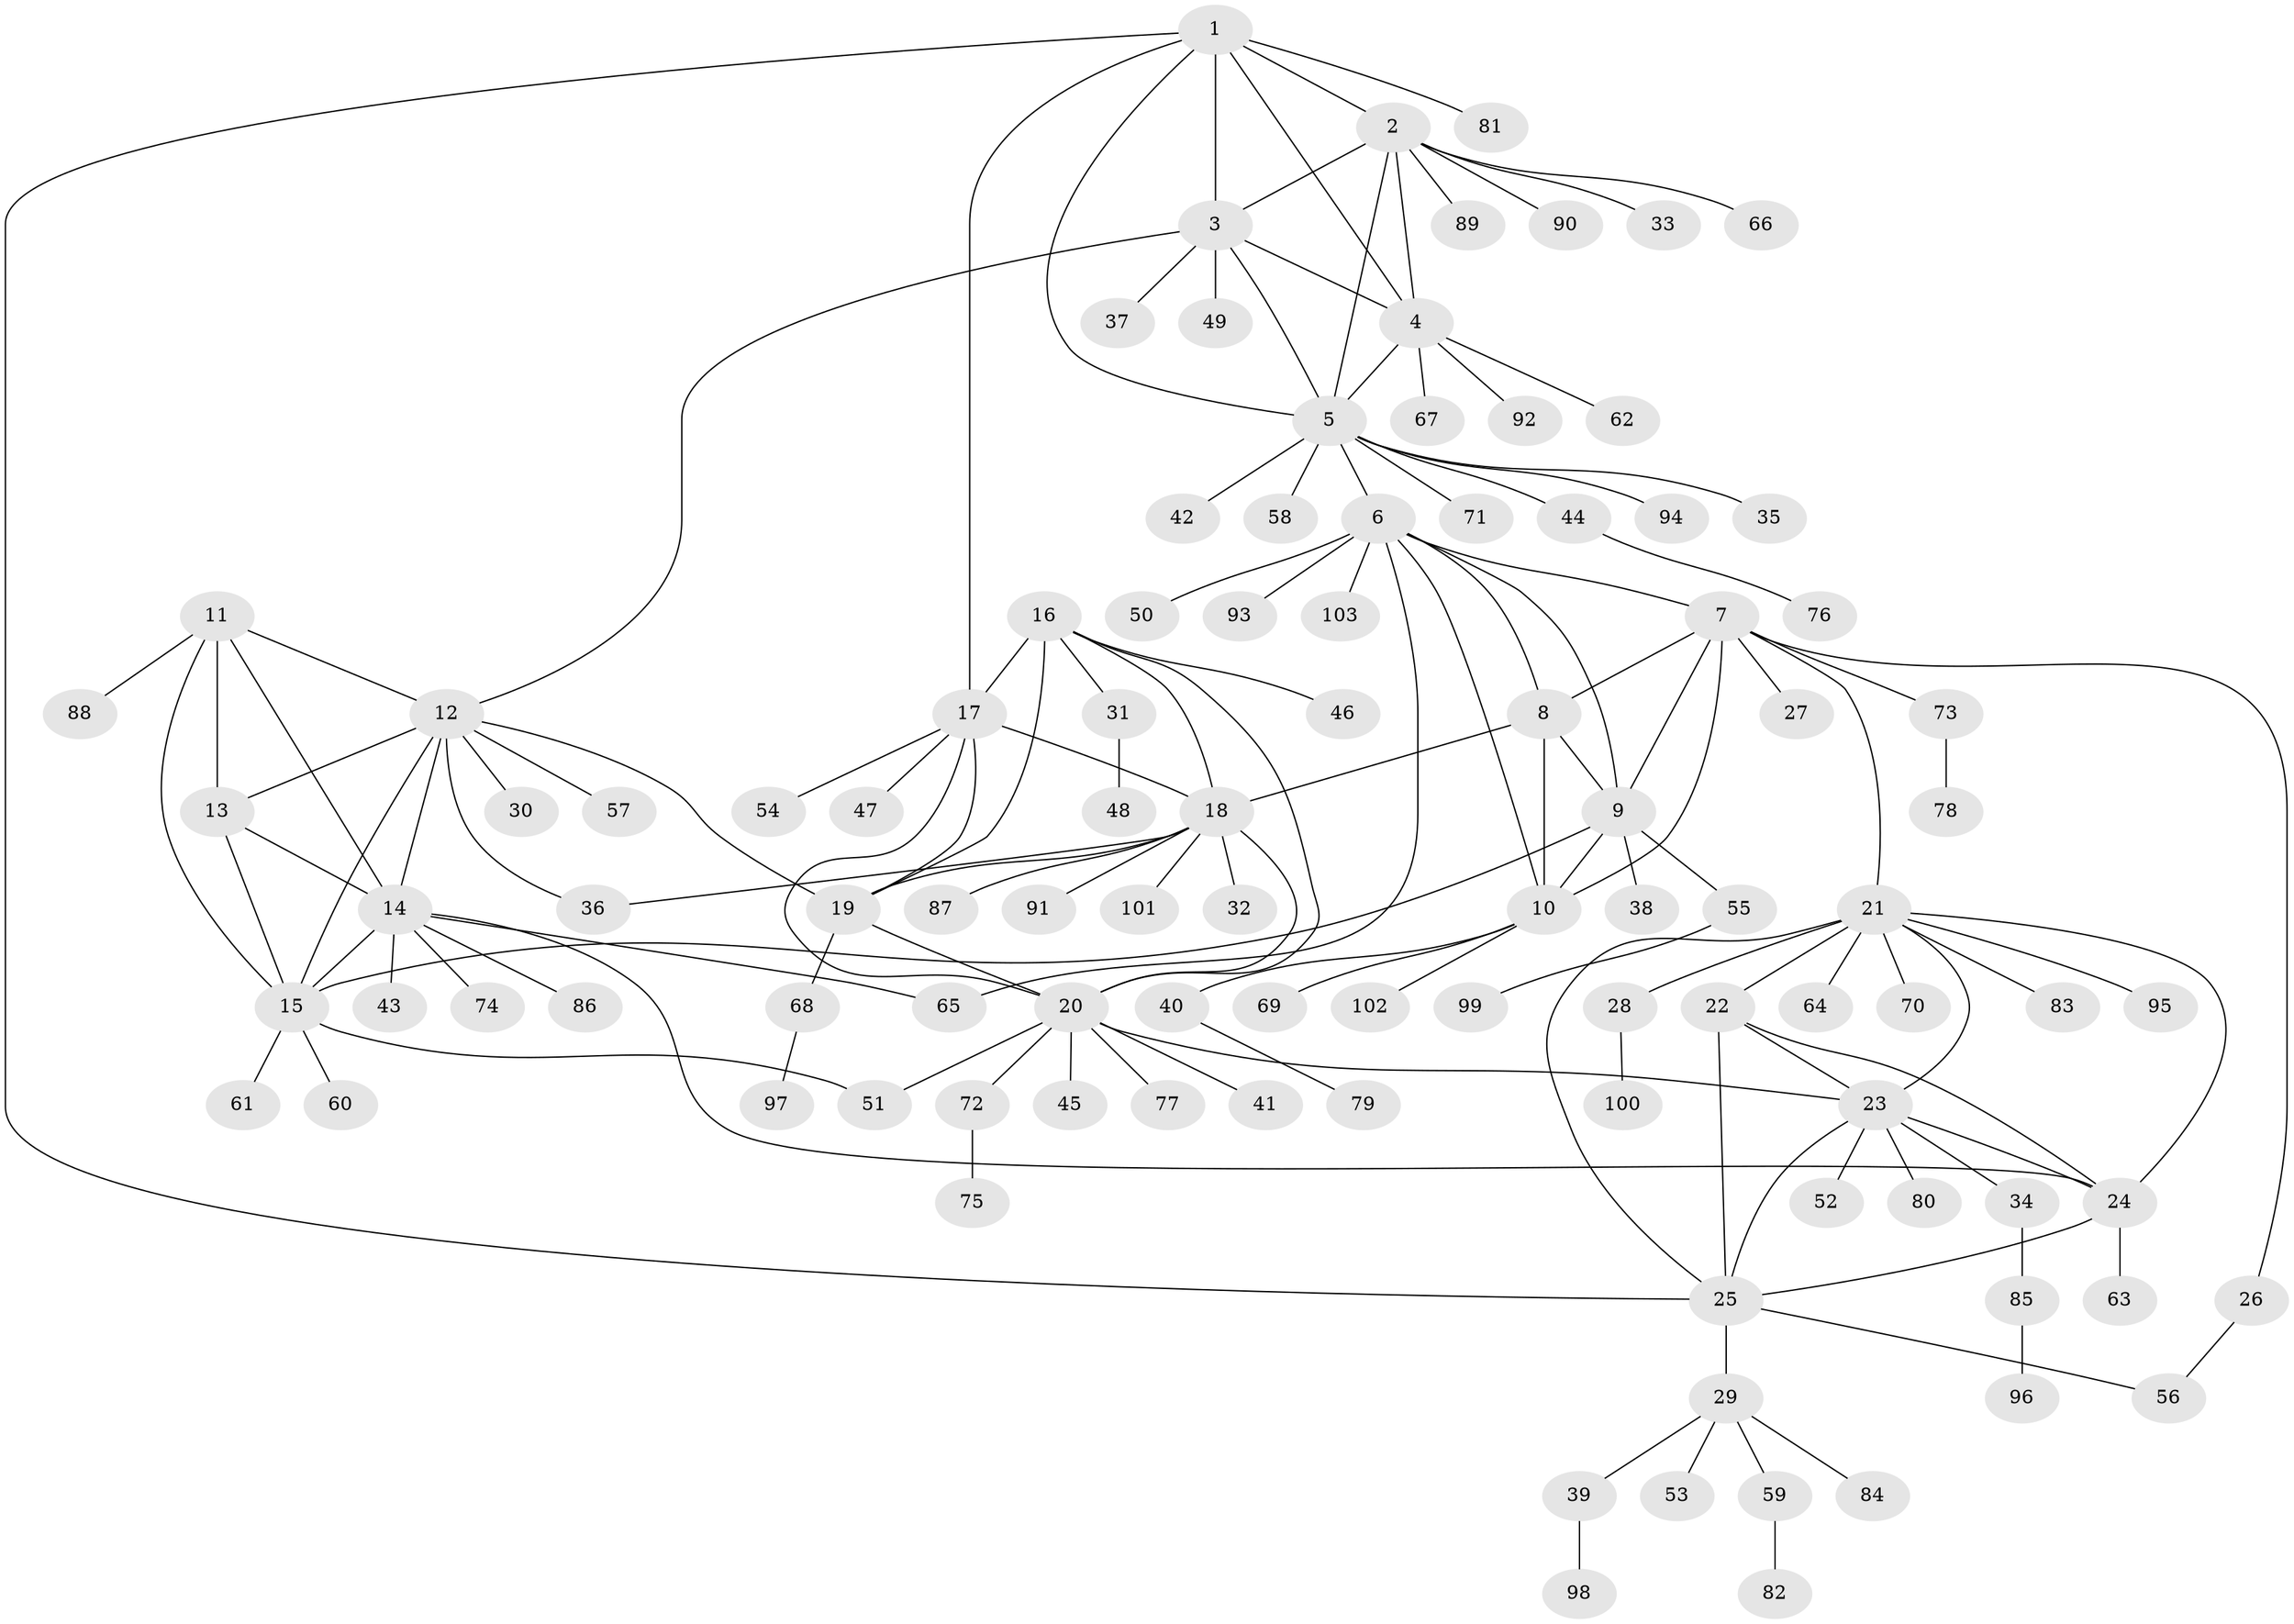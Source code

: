 // Generated by graph-tools (version 1.1) at 2025/11/02/27/25 16:11:29]
// undirected, 103 vertices, 142 edges
graph export_dot {
graph [start="1"]
  node [color=gray90,style=filled];
  1;
  2;
  3;
  4;
  5;
  6;
  7;
  8;
  9;
  10;
  11;
  12;
  13;
  14;
  15;
  16;
  17;
  18;
  19;
  20;
  21;
  22;
  23;
  24;
  25;
  26;
  27;
  28;
  29;
  30;
  31;
  32;
  33;
  34;
  35;
  36;
  37;
  38;
  39;
  40;
  41;
  42;
  43;
  44;
  45;
  46;
  47;
  48;
  49;
  50;
  51;
  52;
  53;
  54;
  55;
  56;
  57;
  58;
  59;
  60;
  61;
  62;
  63;
  64;
  65;
  66;
  67;
  68;
  69;
  70;
  71;
  72;
  73;
  74;
  75;
  76;
  77;
  78;
  79;
  80;
  81;
  82;
  83;
  84;
  85;
  86;
  87;
  88;
  89;
  90;
  91;
  92;
  93;
  94;
  95;
  96;
  97;
  98;
  99;
  100;
  101;
  102;
  103;
  1 -- 2;
  1 -- 3;
  1 -- 4;
  1 -- 5;
  1 -- 17;
  1 -- 25;
  1 -- 81;
  2 -- 3;
  2 -- 4;
  2 -- 5;
  2 -- 33;
  2 -- 66;
  2 -- 89;
  2 -- 90;
  3 -- 4;
  3 -- 5;
  3 -- 12;
  3 -- 37;
  3 -- 49;
  4 -- 5;
  4 -- 62;
  4 -- 67;
  4 -- 92;
  5 -- 6;
  5 -- 35;
  5 -- 42;
  5 -- 44;
  5 -- 58;
  5 -- 71;
  5 -- 94;
  6 -- 7;
  6 -- 8;
  6 -- 9;
  6 -- 10;
  6 -- 50;
  6 -- 65;
  6 -- 93;
  6 -- 103;
  7 -- 8;
  7 -- 9;
  7 -- 10;
  7 -- 21;
  7 -- 26;
  7 -- 27;
  7 -- 73;
  8 -- 9;
  8 -- 10;
  8 -- 18;
  9 -- 10;
  9 -- 15;
  9 -- 38;
  9 -- 55;
  10 -- 40;
  10 -- 69;
  10 -- 102;
  11 -- 12;
  11 -- 13;
  11 -- 14;
  11 -- 15;
  11 -- 88;
  12 -- 13;
  12 -- 14;
  12 -- 15;
  12 -- 19;
  12 -- 30;
  12 -- 36;
  12 -- 57;
  13 -- 14;
  13 -- 15;
  14 -- 15;
  14 -- 24;
  14 -- 43;
  14 -- 65;
  14 -- 74;
  14 -- 86;
  15 -- 51;
  15 -- 60;
  15 -- 61;
  16 -- 17;
  16 -- 18;
  16 -- 19;
  16 -- 20;
  16 -- 31;
  16 -- 46;
  17 -- 18;
  17 -- 19;
  17 -- 20;
  17 -- 47;
  17 -- 54;
  18 -- 19;
  18 -- 20;
  18 -- 32;
  18 -- 36;
  18 -- 87;
  18 -- 91;
  18 -- 101;
  19 -- 20;
  19 -- 68;
  20 -- 23;
  20 -- 41;
  20 -- 45;
  20 -- 51;
  20 -- 72;
  20 -- 77;
  21 -- 22;
  21 -- 23;
  21 -- 24;
  21 -- 25;
  21 -- 28;
  21 -- 64;
  21 -- 70;
  21 -- 83;
  21 -- 95;
  22 -- 23;
  22 -- 24;
  22 -- 25;
  23 -- 24;
  23 -- 25;
  23 -- 34;
  23 -- 52;
  23 -- 80;
  24 -- 25;
  24 -- 63;
  25 -- 29;
  25 -- 56;
  26 -- 56;
  28 -- 100;
  29 -- 39;
  29 -- 53;
  29 -- 59;
  29 -- 84;
  31 -- 48;
  34 -- 85;
  39 -- 98;
  40 -- 79;
  44 -- 76;
  55 -- 99;
  59 -- 82;
  68 -- 97;
  72 -- 75;
  73 -- 78;
  85 -- 96;
}
